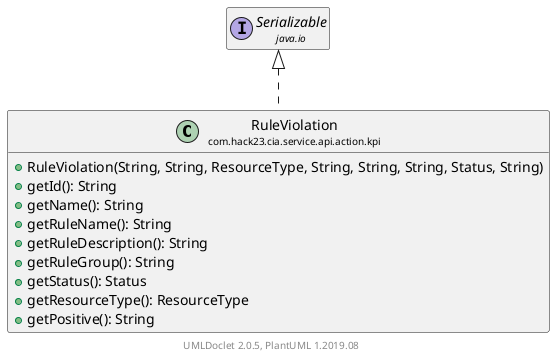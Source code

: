 @startuml
    set namespaceSeparator none
    hide empty fields
    hide empty methods

    class "<size:14>RuleViolation\n<size:10>com.hack23.cia.service.api.action.kpi" as com.hack23.cia.service.api.action.kpi.RuleViolation [[RuleViolation.html]] {
        +RuleViolation(String, String, ResourceType, String, String, String, Status, String)
        +getId(): String
        +getName(): String
        +getRuleName(): String
        +getRuleDescription(): String
        +getRuleGroup(): String
        +getStatus(): Status
        +getResourceType(): ResourceType
        +getPositive(): String
    }

    interface "<size:14>Serializable\n<size:10>java.io" as java.io.Serializable

    java.io.Serializable <|.. com.hack23.cia.service.api.action.kpi.RuleViolation

    center footer UMLDoclet 2.0.5, PlantUML 1.2019.08
@enduml
